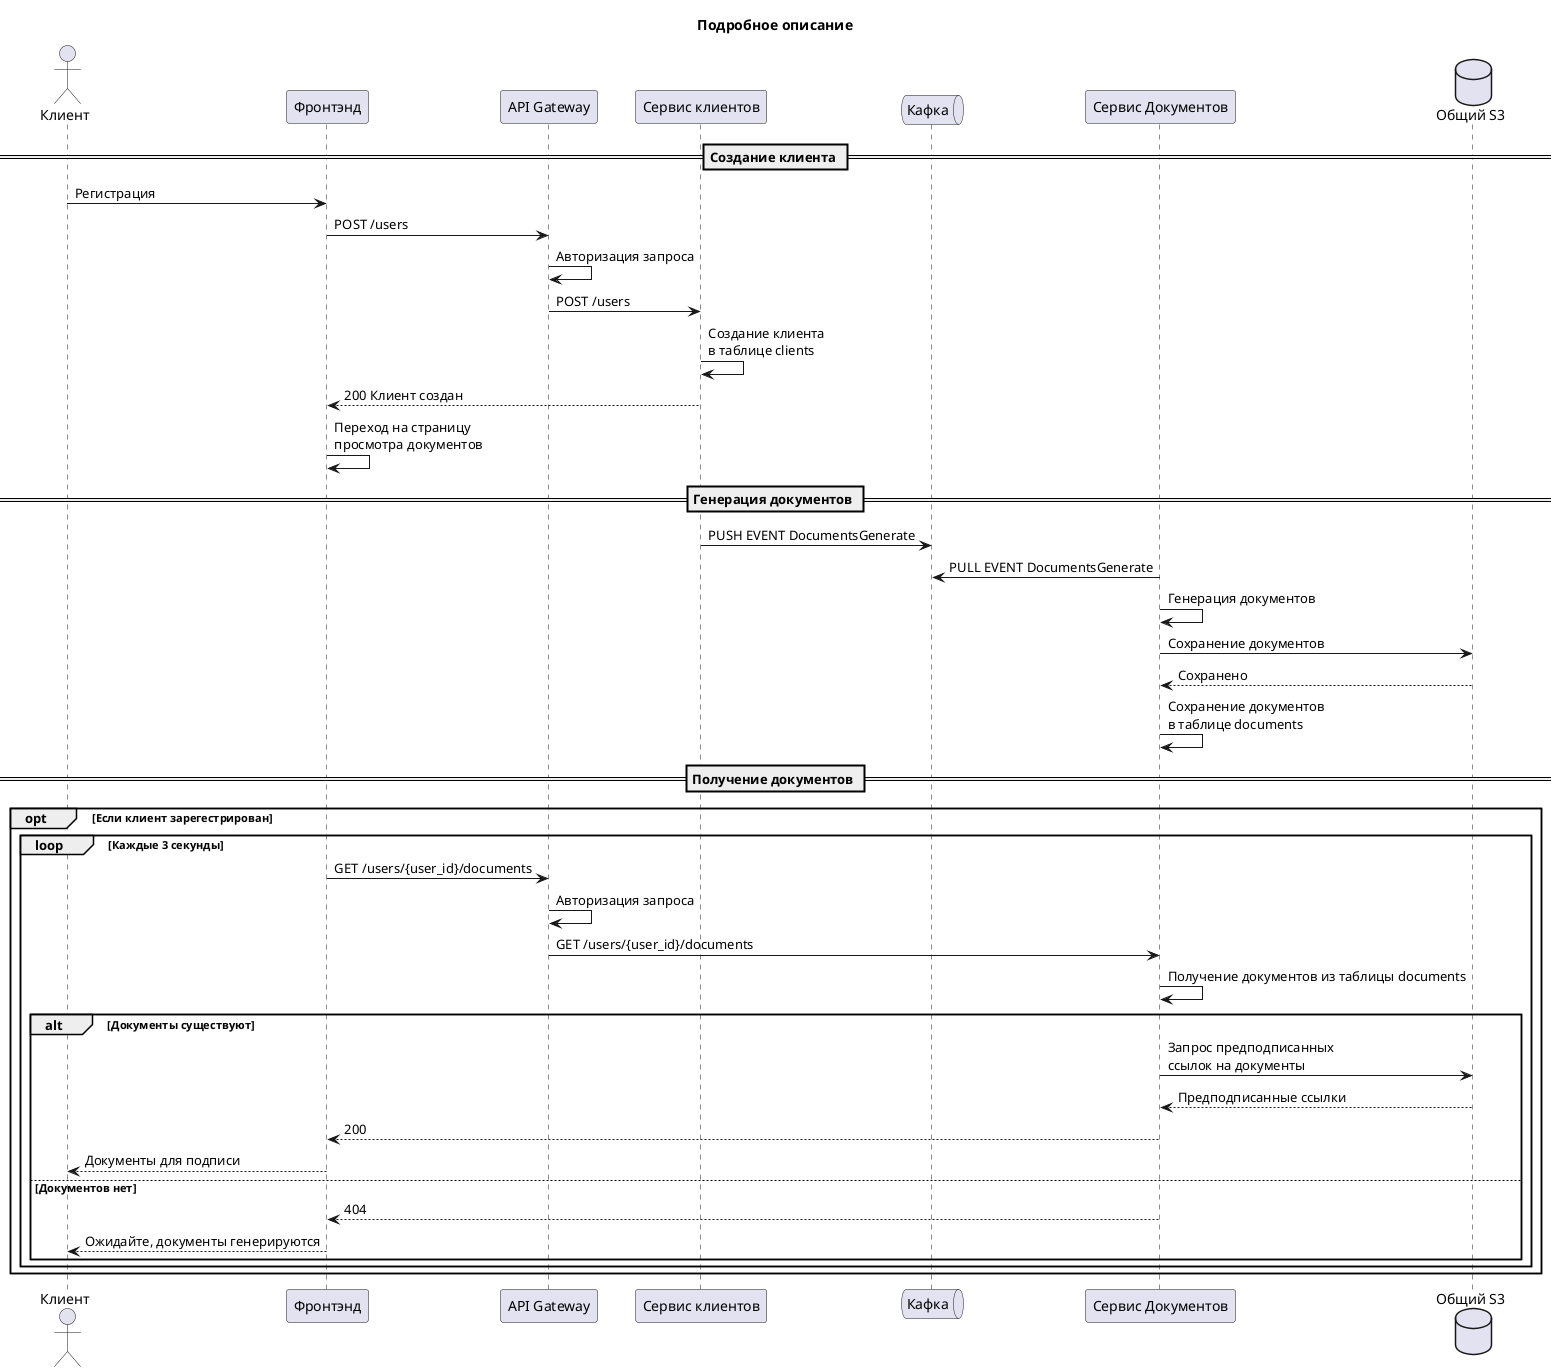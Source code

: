 @startuml Широкая диаграмма

title Подробное описание

'__ АКТОРЫ __
actor "Клиент" as Client
participant "Фронтэнд" as Frontend
participant "API Gateway" as API_Gateway
participant "Сервис клиентов" as Service_Clients
queue "Кафка" as Kafka
participant "Сервис Документов" as Service_Documents
database "Общий S3" as S3

'__ ВЗАИМОДЕЙСТВИЕ __
== Создание клиента ==
Client -> Frontend : Регистрация
Frontend -> API_Gateway : POST /users
API_Gateway -> API_Gateway : Авторизация запроса
API_Gateway -> Service_Clients: POST /users
Service_Clients-> Service_Clients : Создание клиента \nв таблице clients
Service_Clients --> Frontend : 200 Клиент создан
Frontend -> Frontend : Переход на страницу \nпросмотра документов 

== Генерация документов ==
Service_Clients-> Kafka : PUSH EVENT DocumentsGenerate
Service_Documents -> Kafka : PULL EVENT DocumentsGenerate
Service_Documents -> Service_Documents : Генерация документов
Service_Documents -> S3 : Сохранение документов
return Сохранено
Service_Documents -> Service_Documents : Сохранение документов \nв таблице documents


== Получение документов ==
opt Если клиент зарегестрирован
    loop Каждые 3 секунды
        Frontend -> API_Gateway : GET /users/{user_id}/documents
        API_Gateway -> API_Gateway : Авторизация запроса
        API_Gateway -> Service_Documents : GET /users/{user_id}/documents
        Service_Documents -> Service_Documents : Получение документов из таблицы documents
        alt Документы существуют
            Service_Documents -> S3 : Запрос предподписанных \nссылок на документы
            S3 --> Service_Documents : Предподписанные ссылки
            Service_Documents --> Frontend : 200
            Frontend --> Client : Документы для подписи
        else Документов нет
            Service_Documents --> Frontend : 404
            Frontend --> Client : Ожидайте, документы генерируются
        end
    end
end

@enduml